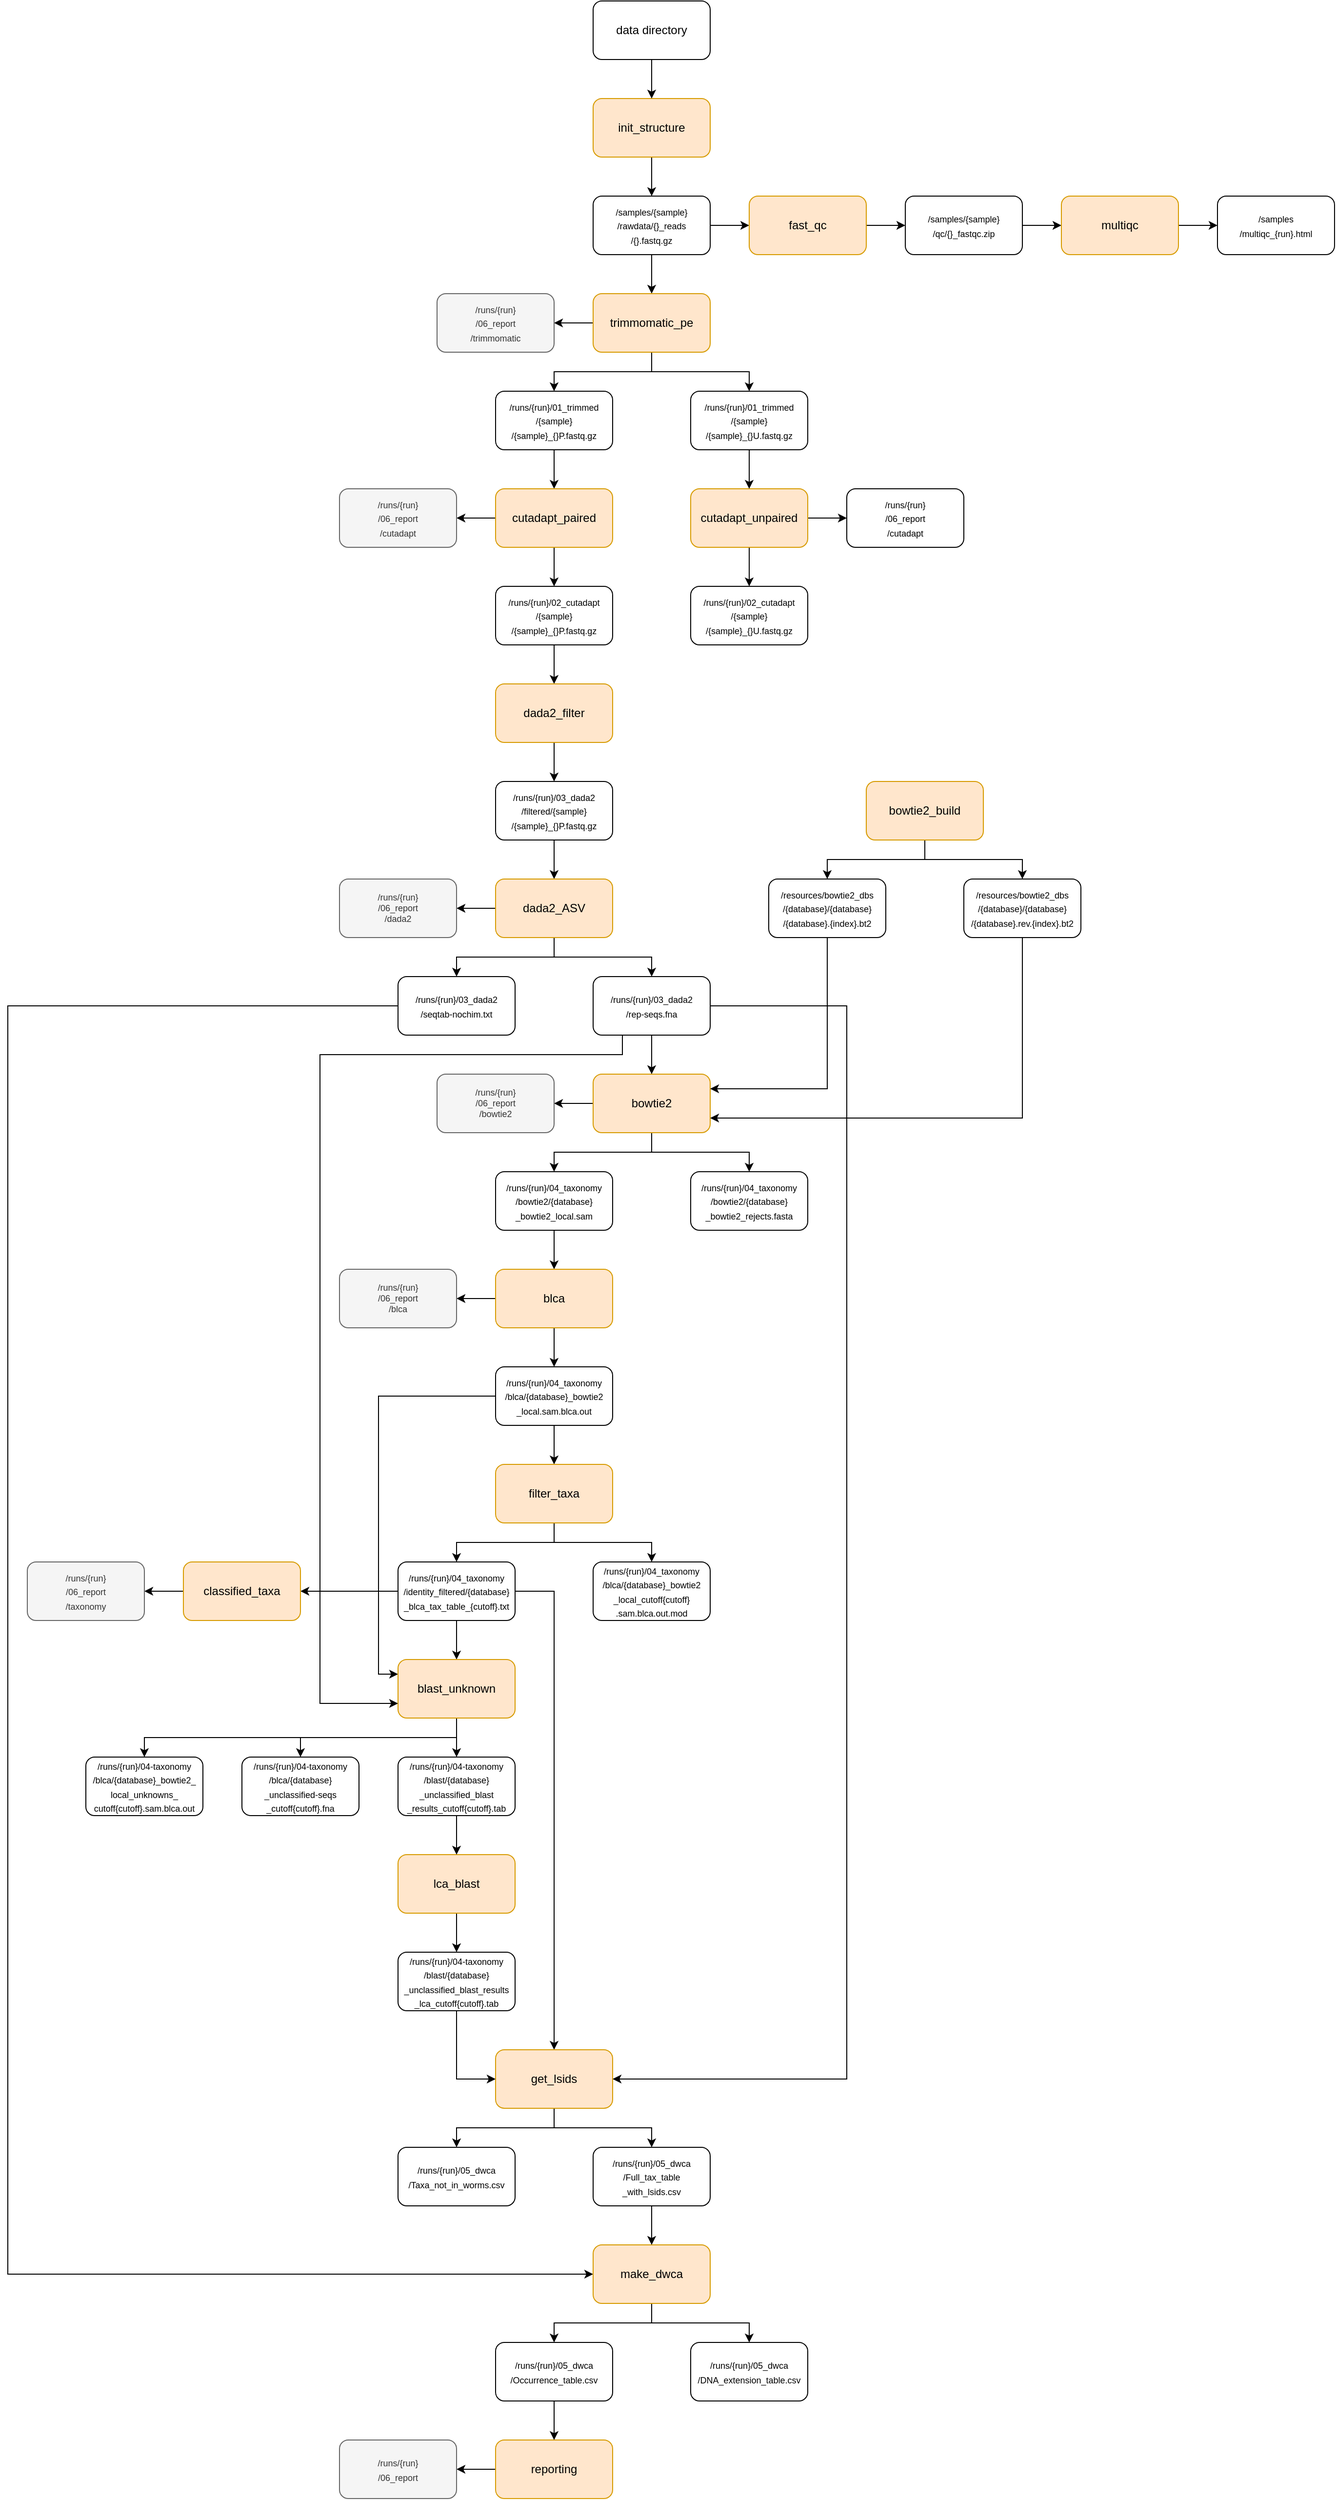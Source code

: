 <mxfile version="20.3.0" type="device"><diagram id="ftIVpdSop07Rvwbks5K7" name="Page-1"><mxGraphModel dx="3125" dy="1148" grid="1" gridSize="10" guides="1" tooltips="1" connect="1" arrows="1" fold="1" page="1" pageScale="1" pageWidth="2339" pageHeight="3300" math="0" shadow="0"><root><mxCell id="0"/><mxCell id="1" parent="0"/><mxCell id="pwXqvUkwiRESxQuLAStF-6" style="edgeStyle=orthogonalEdgeStyle;rounded=0;orthogonalLoop=1;jettySize=auto;html=1;exitX=0.5;exitY=1;exitDx=0;exitDy=0;entryX=0.5;entryY=0;entryDx=0;entryDy=0;" parent="1" source="pwXqvUkwiRESxQuLAStF-1" target="pwXqvUkwiRESxQuLAStF-5" edge="1"><mxGeometry relative="1" as="geometry"/></mxCell><mxCell id="pwXqvUkwiRESxQuLAStF-1" value="init_structure" style="rounded=1;whiteSpace=wrap;html=1;fillColor=#ffe6cc;strokeColor=#d79b00;" parent="1" vertex="1"><mxGeometry x="480" y="140" width="120" height="60" as="geometry"/></mxCell><mxCell id="pwXqvUkwiRESxQuLAStF-4" style="edgeStyle=orthogonalEdgeStyle;rounded=0;orthogonalLoop=1;jettySize=auto;html=1;exitX=0.5;exitY=1;exitDx=0;exitDy=0;entryX=0.5;entryY=0;entryDx=0;entryDy=0;" parent="1" source="pwXqvUkwiRESxQuLAStF-3" target="pwXqvUkwiRESxQuLAStF-1" edge="1"><mxGeometry relative="1" as="geometry"/></mxCell><mxCell id="pwXqvUkwiRESxQuLAStF-3" value="data directory" style="rounded=1;whiteSpace=wrap;html=1;" parent="1" vertex="1"><mxGeometry x="480" y="40" width="120" height="60" as="geometry"/></mxCell><mxCell id="pwXqvUkwiRESxQuLAStF-8" style="edgeStyle=orthogonalEdgeStyle;rounded=0;orthogonalLoop=1;jettySize=auto;html=1;exitX=1;exitY=0.5;exitDx=0;exitDy=0;entryX=0;entryY=0.5;entryDx=0;entryDy=0;" parent="1" source="pwXqvUkwiRESxQuLAStF-5" target="pwXqvUkwiRESxQuLAStF-7" edge="1"><mxGeometry relative="1" as="geometry"/></mxCell><mxCell id="pwXqvUkwiRESxQuLAStF-18" style="edgeStyle=orthogonalEdgeStyle;rounded=0;orthogonalLoop=1;jettySize=auto;html=1;exitX=0.5;exitY=1;exitDx=0;exitDy=0;entryX=0.5;entryY=0;entryDx=0;entryDy=0;" parent="1" source="pwXqvUkwiRESxQuLAStF-5" target="pwXqvUkwiRESxQuLAStF-17" edge="1"><mxGeometry relative="1" as="geometry"/></mxCell><mxCell id="pwXqvUkwiRESxQuLAStF-5" value="&lt;font style=&quot;font-size: 9px;&quot;&gt;/samples/{sample}&lt;br&gt;/rawdata/{}_reads&lt;br&gt;/{}.fastq.gz&lt;br&gt;&lt;/font&gt;" style="rounded=1;whiteSpace=wrap;html=1;" parent="1" vertex="1"><mxGeometry x="480" y="240" width="120" height="60" as="geometry"/></mxCell><mxCell id="pwXqvUkwiRESxQuLAStF-10" style="edgeStyle=orthogonalEdgeStyle;rounded=0;orthogonalLoop=1;jettySize=auto;html=1;exitX=1;exitY=0.5;exitDx=0;exitDy=0;entryX=0;entryY=0.5;entryDx=0;entryDy=0;" parent="1" source="pwXqvUkwiRESxQuLAStF-7" target="pwXqvUkwiRESxQuLAStF-9" edge="1"><mxGeometry relative="1" as="geometry"/></mxCell><mxCell id="pwXqvUkwiRESxQuLAStF-7" value="fast_qc" style="rounded=1;whiteSpace=wrap;html=1;fillColor=#ffe6cc;strokeColor=#d79b00;" parent="1" vertex="1"><mxGeometry x="640" y="240" width="120" height="60" as="geometry"/></mxCell><mxCell id="pwXqvUkwiRESxQuLAStF-12" style="edgeStyle=orthogonalEdgeStyle;rounded=0;orthogonalLoop=1;jettySize=auto;html=1;exitX=1;exitY=0.5;exitDx=0;exitDy=0;entryX=0;entryY=0.5;entryDx=0;entryDy=0;" parent="1" source="pwXqvUkwiRESxQuLAStF-9" target="pwXqvUkwiRESxQuLAStF-11" edge="1"><mxGeometry relative="1" as="geometry"/></mxCell><mxCell id="pwXqvUkwiRESxQuLAStF-9" value="&lt;font style=&quot;font-size: 9px;&quot;&gt;/samples/{sample}&lt;br&gt;/qc/{}_fastqc.zip&lt;/font&gt;" style="rounded=1;whiteSpace=wrap;html=1;" parent="1" vertex="1"><mxGeometry x="800" y="240" width="120" height="60" as="geometry"/></mxCell><mxCell id="pwXqvUkwiRESxQuLAStF-16" style="edgeStyle=orthogonalEdgeStyle;rounded=0;orthogonalLoop=1;jettySize=auto;html=1;exitX=1;exitY=0.5;exitDx=0;exitDy=0;entryX=0;entryY=0.5;entryDx=0;entryDy=0;" parent="1" source="pwXqvUkwiRESxQuLAStF-11" target="pwXqvUkwiRESxQuLAStF-13" edge="1"><mxGeometry relative="1" as="geometry"/></mxCell><mxCell id="pwXqvUkwiRESxQuLAStF-11" value="multiqc" style="rounded=1;whiteSpace=wrap;html=1;fillColor=#ffe6cc;strokeColor=#d79b00;" parent="1" vertex="1"><mxGeometry x="960" y="240" width="120" height="60" as="geometry"/></mxCell><mxCell id="pwXqvUkwiRESxQuLAStF-13" value="&lt;font style=&quot;font-size: 9px;&quot;&gt;/samples&lt;br&gt;/multiqc_{run}.html&lt;/font&gt;" style="rounded=1;whiteSpace=wrap;html=1;" parent="1" vertex="1"><mxGeometry x="1120" y="240" width="120" height="60" as="geometry"/></mxCell><mxCell id="pwXqvUkwiRESxQuLAStF-20" style="edgeStyle=orthogonalEdgeStyle;rounded=0;orthogonalLoop=1;jettySize=auto;html=1;exitX=0.5;exitY=1;exitDx=0;exitDy=0;entryX=0.5;entryY=0;entryDx=0;entryDy=0;" parent="1" source="pwXqvUkwiRESxQuLAStF-17" target="pwXqvUkwiRESxQuLAStF-19" edge="1"><mxGeometry relative="1" as="geometry"/></mxCell><mxCell id="pwXqvUkwiRESxQuLAStF-22" style="edgeStyle=orthogonalEdgeStyle;rounded=0;orthogonalLoop=1;jettySize=auto;html=1;exitX=0;exitY=0.5;exitDx=0;exitDy=0;entryX=1;entryY=0.5;entryDx=0;entryDy=0;" parent="1" source="pwXqvUkwiRESxQuLAStF-17" target="pwXqvUkwiRESxQuLAStF-21" edge="1"><mxGeometry relative="1" as="geometry"/></mxCell><mxCell id="zPDTqEby4hd5RJzhuiAF-2" style="edgeStyle=orthogonalEdgeStyle;rounded=0;orthogonalLoop=1;jettySize=auto;html=1;exitX=0.5;exitY=1;exitDx=0;exitDy=0;entryX=0.5;entryY=0;entryDx=0;entryDy=0;fontSize=9;" edge="1" parent="1" source="pwXqvUkwiRESxQuLAStF-17" target="zPDTqEby4hd5RJzhuiAF-1"><mxGeometry relative="1" as="geometry"/></mxCell><mxCell id="pwXqvUkwiRESxQuLAStF-17" value="trimmomatic_pe" style="rounded=1;whiteSpace=wrap;html=1;fillColor=#ffe6cc;strokeColor=#d79b00;" parent="1" vertex="1"><mxGeometry x="480" y="340" width="120" height="60" as="geometry"/></mxCell><mxCell id="zPDTqEby4hd5RJzhuiAF-3" style="edgeStyle=orthogonalEdgeStyle;rounded=0;orthogonalLoop=1;jettySize=auto;html=1;exitX=0.5;exitY=1;exitDx=0;exitDy=0;entryX=0.5;entryY=0;entryDx=0;entryDy=0;fontSize=9;" edge="1" parent="1" source="pwXqvUkwiRESxQuLAStF-19" target="pwXqvUkwiRESxQuLAStF-23"><mxGeometry relative="1" as="geometry"/></mxCell><mxCell id="pwXqvUkwiRESxQuLAStF-19" value="&lt;font style=&quot;font-size: 9px;&quot;&gt;/runs/{run}/01_trimmed&lt;br&gt;/{sample}&lt;br&gt;/{sample}_{}P.fastq.gz&lt;/font&gt;" style="rounded=1;whiteSpace=wrap;html=1;" parent="1" vertex="1"><mxGeometry x="380" y="440" width="120" height="60" as="geometry"/></mxCell><mxCell id="pwXqvUkwiRESxQuLAStF-21" value="&lt;font style=&quot;font-size: 9px;&quot;&gt;/runs/{run}&lt;br&gt;/06_report&lt;br&gt;/trimmomatic&lt;/font&gt;" style="rounded=1;whiteSpace=wrap;html=1;fillColor=#f5f5f5;fontColor=#333333;strokeColor=#666666;" parent="1" vertex="1"><mxGeometry x="320" y="340" width="120" height="60" as="geometry"/></mxCell><mxCell id="pwXqvUkwiRESxQuLAStF-26" style="edgeStyle=orthogonalEdgeStyle;rounded=0;orthogonalLoop=1;jettySize=auto;html=1;exitX=0.5;exitY=1;exitDx=0;exitDy=0;entryX=0.5;entryY=0;entryDx=0;entryDy=0;" parent="1" source="pwXqvUkwiRESxQuLAStF-23" target="pwXqvUkwiRESxQuLAStF-25" edge="1"><mxGeometry relative="1" as="geometry"/></mxCell><mxCell id="pwXqvUkwiRESxQuLAStF-28" style="edgeStyle=orthogonalEdgeStyle;rounded=0;orthogonalLoop=1;jettySize=auto;html=1;exitX=0;exitY=0.5;exitDx=0;exitDy=0;entryX=1;entryY=0.5;entryDx=0;entryDy=0;" parent="1" source="pwXqvUkwiRESxQuLAStF-23" target="pwXqvUkwiRESxQuLAStF-27" edge="1"><mxGeometry relative="1" as="geometry"/></mxCell><mxCell id="pwXqvUkwiRESxQuLAStF-23" value="cutadapt_paired" style="rounded=1;whiteSpace=wrap;html=1;fillColor=#ffe6cc;strokeColor=#d79b00;" parent="1" vertex="1"><mxGeometry x="380" y="540" width="120" height="60" as="geometry"/></mxCell><mxCell id="pwXqvUkwiRESxQuLAStF-38" style="edgeStyle=orthogonalEdgeStyle;rounded=0;orthogonalLoop=1;jettySize=auto;html=1;exitX=0.5;exitY=1;exitDx=0;exitDy=0;entryX=0.5;entryY=0;entryDx=0;entryDy=0;" parent="1" source="pwXqvUkwiRESxQuLAStF-25" target="pwXqvUkwiRESxQuLAStF-37" edge="1"><mxGeometry relative="1" as="geometry"/></mxCell><mxCell id="pwXqvUkwiRESxQuLAStF-25" value="&lt;font style=&quot;font-size: 9px;&quot;&gt;/runs/{run}/02_cutadapt&lt;br&gt;/{sample}&lt;br&gt;/{sample}_{}P.fastq.gz&lt;br&gt;&lt;/font&gt;" style="rounded=1;whiteSpace=wrap;html=1;" parent="1" vertex="1"><mxGeometry x="380" y="640" width="120" height="60" as="geometry"/></mxCell><mxCell id="pwXqvUkwiRESxQuLAStF-27" value="&lt;font style=&quot;font-size: 9px;&quot;&gt;/runs/{run}&lt;br&gt;/06_report&lt;br&gt;/cutadapt&lt;/font&gt;" style="rounded=1;whiteSpace=wrap;html=1;fillColor=#f5f5f5;fontColor=#333333;strokeColor=#666666;" parent="1" vertex="1"><mxGeometry x="220" y="540" width="120" height="60" as="geometry"/></mxCell><mxCell id="pwXqvUkwiRESxQuLAStF-33" style="edgeStyle=orthogonalEdgeStyle;rounded=0;orthogonalLoop=1;jettySize=auto;html=1;exitX=1;exitY=0.5;exitDx=0;exitDy=0;entryX=0;entryY=0.5;entryDx=0;entryDy=0;" parent="1" source="pwXqvUkwiRESxQuLAStF-29" target="pwXqvUkwiRESxQuLAStF-32" edge="1"><mxGeometry relative="1" as="geometry"/></mxCell><mxCell id="pwXqvUkwiRESxQuLAStF-36" style="edgeStyle=orthogonalEdgeStyle;rounded=0;orthogonalLoop=1;jettySize=auto;html=1;exitX=0.5;exitY=1;exitDx=0;exitDy=0;entryX=0.5;entryY=0;entryDx=0;entryDy=0;" parent="1" source="pwXqvUkwiRESxQuLAStF-29" target="pwXqvUkwiRESxQuLAStF-35" edge="1"><mxGeometry relative="1" as="geometry"/></mxCell><mxCell id="pwXqvUkwiRESxQuLAStF-29" value="cutadapt_unpaired" style="rounded=1;whiteSpace=wrap;html=1;fillColor=#ffe6cc;strokeColor=#d79b00;" parent="1" vertex="1"><mxGeometry x="580" y="540" width="120" height="60" as="geometry"/></mxCell><mxCell id="pwXqvUkwiRESxQuLAStF-32" value="&lt;font style=&quot;font-size: 9px;&quot;&gt;/runs/{run}&lt;br&gt;/06_report&lt;br&gt;/cutadapt&lt;/font&gt;" style="rounded=1;whiteSpace=wrap;html=1;" parent="1" vertex="1"><mxGeometry x="740" y="540" width="120" height="60" as="geometry"/></mxCell><mxCell id="pwXqvUkwiRESxQuLAStF-35" value="&lt;span style=&quot;font-size: 9px;&quot;&gt;/runs/{run}/02_cutadapt&lt;/span&gt;&lt;br style=&quot;font-size: 9px;&quot;&gt;&lt;span style=&quot;font-size: 9px;&quot;&gt;/{sample}&lt;/span&gt;&lt;br style=&quot;font-size: 9px;&quot;&gt;&lt;span style=&quot;font-size: 9px;&quot;&gt;/{sample}_{}U.fastq.gz&lt;/span&gt;" style="rounded=1;whiteSpace=wrap;html=1;" parent="1" vertex="1"><mxGeometry x="580" y="640" width="120" height="60" as="geometry"/></mxCell><mxCell id="pwXqvUkwiRESxQuLAStF-41" style="edgeStyle=orthogonalEdgeStyle;rounded=0;orthogonalLoop=1;jettySize=auto;html=1;exitX=0.5;exitY=1;exitDx=0;exitDy=0;entryX=0.5;entryY=0;entryDx=0;entryDy=0;" parent="1" source="pwXqvUkwiRESxQuLAStF-37" target="pwXqvUkwiRESxQuLAStF-39" edge="1"><mxGeometry relative="1" as="geometry"/></mxCell><mxCell id="pwXqvUkwiRESxQuLAStF-37" value="dada2_filter" style="rounded=1;whiteSpace=wrap;html=1;fillColor=#ffe6cc;strokeColor=#d79b00;" parent="1" vertex="1"><mxGeometry x="380" y="740" width="120" height="60" as="geometry"/></mxCell><mxCell id="pwXqvUkwiRESxQuLAStF-43" style="edgeStyle=orthogonalEdgeStyle;rounded=0;orthogonalLoop=1;jettySize=auto;html=1;exitX=0.5;exitY=1;exitDx=0;exitDy=0;entryX=0.5;entryY=0;entryDx=0;entryDy=0;" parent="1" source="pwXqvUkwiRESxQuLAStF-39" target="pwXqvUkwiRESxQuLAStF-42" edge="1"><mxGeometry relative="1" as="geometry"/></mxCell><mxCell id="pwXqvUkwiRESxQuLAStF-39" value="&lt;font style=&quot;font-size: 9px;&quot;&gt;/runs/{run}/03_dada2&lt;br&gt;/filtered/{sample}&lt;br&gt;/{sample}_{}P.fastq.gz&lt;br&gt;&lt;/font&gt;" style="rounded=1;whiteSpace=wrap;html=1;" parent="1" vertex="1"><mxGeometry x="380" y="840" width="120" height="60" as="geometry"/></mxCell><mxCell id="pwXqvUkwiRESxQuLAStF-45" style="edgeStyle=orthogonalEdgeStyle;rounded=0;orthogonalLoop=1;jettySize=auto;html=1;exitX=0.5;exitY=1;exitDx=0;exitDy=0;entryX=0.5;entryY=0;entryDx=0;entryDy=0;" parent="1" source="pwXqvUkwiRESxQuLAStF-42" target="pwXqvUkwiRESxQuLAStF-44" edge="1"><mxGeometry relative="1" as="geometry"/></mxCell><mxCell id="pwXqvUkwiRESxQuLAStF-47" style="edgeStyle=orthogonalEdgeStyle;rounded=0;orthogonalLoop=1;jettySize=auto;html=1;exitX=0;exitY=0.5;exitDx=0;exitDy=0;entryX=1;entryY=0.5;entryDx=0;entryDy=0;" parent="1" source="pwXqvUkwiRESxQuLAStF-42" target="pwXqvUkwiRESxQuLAStF-46" edge="1"><mxGeometry relative="1" as="geometry"/></mxCell><mxCell id="zPDTqEby4hd5RJzhuiAF-6" style="edgeStyle=orthogonalEdgeStyle;rounded=0;orthogonalLoop=1;jettySize=auto;html=1;exitX=0.5;exitY=1;exitDx=0;exitDy=0;entryX=0.5;entryY=0;entryDx=0;entryDy=0;fontSize=9;" edge="1" parent="1" source="pwXqvUkwiRESxQuLAStF-42" target="zPDTqEby4hd5RJzhuiAF-5"><mxGeometry relative="1" as="geometry"/></mxCell><mxCell id="pwXqvUkwiRESxQuLAStF-42" value="dada2_ASV" style="rounded=1;whiteSpace=wrap;html=1;fillColor=#ffe6cc;strokeColor=#d79b00;" parent="1" vertex="1"><mxGeometry x="380" y="940" width="120" height="60" as="geometry"/></mxCell><mxCell id="zPDTqEby4hd5RJzhuiAF-43" style="edgeStyle=orthogonalEdgeStyle;rounded=0;orthogonalLoop=1;jettySize=auto;html=1;exitX=0;exitY=0.5;exitDx=0;exitDy=0;entryX=0;entryY=0.5;entryDx=0;entryDy=0;fontSize=9;" edge="1" parent="1" source="pwXqvUkwiRESxQuLAStF-44" target="pwXqvUkwiRESxQuLAStF-88"><mxGeometry relative="1" as="geometry"><Array as="points"><mxPoint x="-120" y="1070"/><mxPoint x="-120" y="2370"/></Array></mxGeometry></mxCell><mxCell id="pwXqvUkwiRESxQuLAStF-44" value="&lt;font style=&quot;font-size: 9px;&quot;&gt;/runs/{run}/03_dada2&lt;br&gt;/seqtab-nochim.txt&lt;br&gt;&lt;/font&gt;" style="rounded=1;whiteSpace=wrap;html=1;" parent="1" vertex="1"><mxGeometry x="280" y="1040" width="120" height="60" as="geometry"/></mxCell><mxCell id="pwXqvUkwiRESxQuLAStF-46" value="/runs/{run}&lt;br style=&quot;font-size: 9px;&quot;&gt;/06_report&lt;br style=&quot;font-size: 9px;&quot;&gt;/dada2" style="rounded=1;whiteSpace=wrap;html=1;fillColor=#f5f5f5;fontColor=#333333;strokeColor=#666666;fontSize=9;" parent="1" vertex="1"><mxGeometry x="220" y="940" width="120" height="60" as="geometry"/></mxCell><mxCell id="pwXqvUkwiRESxQuLAStF-51" style="edgeStyle=orthogonalEdgeStyle;rounded=0;orthogonalLoop=1;jettySize=auto;html=1;exitX=0.5;exitY=1;exitDx=0;exitDy=0;entryX=0.5;entryY=0;entryDx=0;entryDy=0;" parent="1" source="pwXqvUkwiRESxQuLAStF-48" target="pwXqvUkwiRESxQuLAStF-50" edge="1"><mxGeometry relative="1" as="geometry"/></mxCell><mxCell id="pwXqvUkwiRESxQuLAStF-53" style="edgeStyle=orthogonalEdgeStyle;rounded=0;orthogonalLoop=1;jettySize=auto;html=1;exitX=0;exitY=0.5;exitDx=0;exitDy=0;entryX=1;entryY=0.5;entryDx=0;entryDy=0;" parent="1" source="pwXqvUkwiRESxQuLAStF-48" target="pwXqvUkwiRESxQuLAStF-52" edge="1"><mxGeometry relative="1" as="geometry"/></mxCell><mxCell id="zPDTqEby4hd5RJzhuiAF-16" style="edgeStyle=orthogonalEdgeStyle;rounded=0;orthogonalLoop=1;jettySize=auto;html=1;exitX=0.5;exitY=1;exitDx=0;exitDy=0;entryX=0.5;entryY=0;entryDx=0;entryDy=0;fontSize=9;" edge="1" parent="1" source="pwXqvUkwiRESxQuLAStF-48" target="zPDTqEby4hd5RJzhuiAF-15"><mxGeometry relative="1" as="geometry"/></mxCell><mxCell id="pwXqvUkwiRESxQuLAStF-48" value="bowtie2" style="rounded=1;whiteSpace=wrap;html=1;fillColor=#ffe6cc;strokeColor=#d79b00;" parent="1" vertex="1"><mxGeometry x="480" y="1140" width="120" height="60" as="geometry"/></mxCell><mxCell id="zPDTqEby4hd5RJzhuiAF-17" style="edgeStyle=orthogonalEdgeStyle;rounded=0;orthogonalLoop=1;jettySize=auto;html=1;exitX=0.5;exitY=1;exitDx=0;exitDy=0;entryX=0.5;entryY=0;entryDx=0;entryDy=0;fontSize=9;" edge="1" parent="1" source="pwXqvUkwiRESxQuLAStF-50" target="pwXqvUkwiRESxQuLAStF-56"><mxGeometry relative="1" as="geometry"/></mxCell><mxCell id="pwXqvUkwiRESxQuLAStF-50" value="&lt;font style=&quot;font-size: 9px;&quot;&gt;/runs/{run}/04_taxonomy&lt;br&gt;/bowtie2/{database}&lt;br&gt;_bowtie2_local.sam&lt;br&gt;&lt;/font&gt;" style="rounded=1;whiteSpace=wrap;html=1;" parent="1" vertex="1"><mxGeometry x="380" y="1240" width="120" height="60" as="geometry"/></mxCell><mxCell id="pwXqvUkwiRESxQuLAStF-52" value="/runs/{run}&lt;br style=&quot;font-size: 9px;&quot;&gt;/06_report&lt;br style=&quot;font-size: 9px;&quot;&gt;/bowtie2" style="rounded=1;whiteSpace=wrap;html=1;fillColor=#f5f5f5;fontColor=#333333;strokeColor=#666666;fontSize=9;" parent="1" vertex="1"><mxGeometry x="320" y="1140" width="120" height="60" as="geometry"/></mxCell><mxCell id="pwXqvUkwiRESxQuLAStF-59" style="edgeStyle=orthogonalEdgeStyle;rounded=0;orthogonalLoop=1;jettySize=auto;html=1;exitX=0.5;exitY=1;exitDx=0;exitDy=0;entryX=0.5;entryY=0;entryDx=0;entryDy=0;" parent="1" source="pwXqvUkwiRESxQuLAStF-56" target="pwXqvUkwiRESxQuLAStF-58" edge="1"><mxGeometry relative="1" as="geometry"/></mxCell><mxCell id="pwXqvUkwiRESxQuLAStF-61" style="edgeStyle=orthogonalEdgeStyle;rounded=0;orthogonalLoop=1;jettySize=auto;html=1;exitX=0;exitY=0.5;exitDx=0;exitDy=0;entryX=1;entryY=0.5;entryDx=0;entryDy=0;" parent="1" source="pwXqvUkwiRESxQuLAStF-56" target="pwXqvUkwiRESxQuLAStF-60" edge="1"><mxGeometry relative="1" as="geometry"/></mxCell><mxCell id="pwXqvUkwiRESxQuLAStF-56" value="blca" style="rounded=1;whiteSpace=wrap;html=1;fillColor=#ffe6cc;strokeColor=#d79b00;" parent="1" vertex="1"><mxGeometry x="380" y="1340" width="120" height="60" as="geometry"/></mxCell><mxCell id="pwXqvUkwiRESxQuLAStF-63" style="edgeStyle=orthogonalEdgeStyle;rounded=0;orthogonalLoop=1;jettySize=auto;html=1;exitX=0.5;exitY=1;exitDx=0;exitDy=0;entryX=0.5;entryY=0;entryDx=0;entryDy=0;" parent="1" source="pwXqvUkwiRESxQuLAStF-58" target="pwXqvUkwiRESxQuLAStF-62" edge="1"><mxGeometry relative="1" as="geometry"/></mxCell><mxCell id="zPDTqEby4hd5RJzhuiAF-20" style="edgeStyle=orthogonalEdgeStyle;rounded=0;orthogonalLoop=1;jettySize=auto;html=1;exitX=0;exitY=0.5;exitDx=0;exitDy=0;entryX=0;entryY=0.25;entryDx=0;entryDy=0;fontSize=9;" edge="1" parent="1" source="pwXqvUkwiRESxQuLAStF-58" target="pwXqvUkwiRESxQuLAStF-67"><mxGeometry relative="1" as="geometry"/></mxCell><mxCell id="pwXqvUkwiRESxQuLAStF-58" value="&lt;span style=&quot;font-size: 9px;&quot;&gt;/runs/{run}/04_taxonomy&lt;/span&gt;&lt;br style=&quot;font-size: 9px;&quot;&gt;&lt;span style=&quot;font-size: 9px;&quot;&gt;/blca/{database}&lt;/span&gt;&lt;span style=&quot;font-size: 9px;&quot;&gt;_bowtie2&lt;br&gt;_local.sam.blca.out&lt;/span&gt;" style="rounded=1;whiteSpace=wrap;html=1;" parent="1" vertex="1"><mxGeometry x="380" y="1440" width="120" height="60" as="geometry"/></mxCell><mxCell id="pwXqvUkwiRESxQuLAStF-60" value="/runs/{run}&lt;br style=&quot;font-size: 9px;&quot;&gt;/06_report&lt;br style=&quot;font-size: 9px;&quot;&gt;/blca" style="rounded=1;whiteSpace=wrap;html=1;fillColor=#f5f5f5;fontColor=#333333;strokeColor=#666666;fontSize=9;" parent="1" vertex="1"><mxGeometry x="220" y="1340" width="120" height="60" as="geometry"/></mxCell><mxCell id="pwXqvUkwiRESxQuLAStF-65" style="edgeStyle=orthogonalEdgeStyle;rounded=0;orthogonalLoop=1;jettySize=auto;html=1;exitX=0.5;exitY=1;exitDx=0;exitDy=0;entryX=0.5;entryY=0;entryDx=0;entryDy=0;" parent="1" source="pwXqvUkwiRESxQuLAStF-62" target="pwXqvUkwiRESxQuLAStF-64" edge="1"><mxGeometry relative="1" as="geometry"/></mxCell><mxCell id="zPDTqEby4hd5RJzhuiAF-19" style="edgeStyle=orthogonalEdgeStyle;rounded=0;orthogonalLoop=1;jettySize=auto;html=1;exitX=0.5;exitY=1;exitDx=0;exitDy=0;entryX=0.5;entryY=0;entryDx=0;entryDy=0;fontSize=9;" edge="1" parent="1" source="pwXqvUkwiRESxQuLAStF-62" target="zPDTqEby4hd5RJzhuiAF-18"><mxGeometry relative="1" as="geometry"/></mxCell><mxCell id="pwXqvUkwiRESxQuLAStF-62" value="filter_taxa" style="rounded=1;whiteSpace=wrap;html=1;fillColor=#ffe6cc;strokeColor=#d79b00;" parent="1" vertex="1"><mxGeometry x="380" y="1540" width="120" height="60" as="geometry"/></mxCell><mxCell id="zPDTqEby4hd5RJzhuiAF-21" style="edgeStyle=orthogonalEdgeStyle;rounded=0;orthogonalLoop=1;jettySize=auto;html=1;exitX=0.5;exitY=1;exitDx=0;exitDy=0;entryX=0.5;entryY=0;entryDx=0;entryDy=0;fontSize=9;" edge="1" parent="1" source="pwXqvUkwiRESxQuLAStF-64" target="pwXqvUkwiRESxQuLAStF-67"><mxGeometry relative="1" as="geometry"/></mxCell><mxCell id="zPDTqEby4hd5RJzhuiAF-33" style="edgeStyle=orthogonalEdgeStyle;rounded=0;orthogonalLoop=1;jettySize=auto;html=1;exitX=1;exitY=0.5;exitDx=0;exitDy=0;fontSize=9;entryX=0.5;entryY=0;entryDx=0;entryDy=0;" edge="1" parent="1" source="pwXqvUkwiRESxQuLAStF-64" target="pwXqvUkwiRESxQuLAStF-82"><mxGeometry relative="1" as="geometry"><Array as="points"><mxPoint x="440" y="1670"/></Array></mxGeometry></mxCell><mxCell id="zPDTqEby4hd5RJzhuiAF-34" style="edgeStyle=orthogonalEdgeStyle;rounded=0;orthogonalLoop=1;jettySize=auto;html=1;exitX=0;exitY=0.5;exitDx=0;exitDy=0;entryX=1;entryY=0.5;entryDx=0;entryDy=0;fontSize=9;" edge="1" parent="1" source="pwXqvUkwiRESxQuLAStF-64" target="pwXqvUkwiRESxQuLAStF-77"><mxGeometry relative="1" as="geometry"/></mxCell><mxCell id="pwXqvUkwiRESxQuLAStF-64" value="&lt;font style=&quot;font-size: 9px;&quot;&gt;/runs/{run}/04_taxonomy&lt;br&gt;/identity_filtered/{database}&lt;br&gt;_blca_tax_table_{cutoff}.txt&lt;br&gt;&lt;/font&gt;" style="rounded=1;whiteSpace=wrap;html=1;" parent="1" vertex="1"><mxGeometry x="280" y="1640" width="120" height="60" as="geometry"/></mxCell><mxCell id="zPDTqEby4hd5RJzhuiAF-26" style="edgeStyle=orthogonalEdgeStyle;rounded=0;orthogonalLoop=1;jettySize=auto;html=1;exitX=0.5;exitY=1;exitDx=0;exitDy=0;entryX=0.5;entryY=0;entryDx=0;entryDy=0;fontSize=9;" edge="1" parent="1" source="pwXqvUkwiRESxQuLAStF-67" target="zPDTqEby4hd5RJzhuiAF-23"><mxGeometry relative="1" as="geometry"/></mxCell><mxCell id="zPDTqEby4hd5RJzhuiAF-27" style="edgeStyle=orthogonalEdgeStyle;rounded=0;orthogonalLoop=1;jettySize=auto;html=1;exitX=0.5;exitY=1;exitDx=0;exitDy=0;entryX=0.5;entryY=0;entryDx=0;entryDy=0;fontSize=9;" edge="1" parent="1" source="pwXqvUkwiRESxQuLAStF-67" target="zPDTqEby4hd5RJzhuiAF-25"><mxGeometry relative="1" as="geometry"/></mxCell><mxCell id="zPDTqEby4hd5RJzhuiAF-28" style="edgeStyle=orthogonalEdgeStyle;rounded=0;orthogonalLoop=1;jettySize=auto;html=1;exitX=0.5;exitY=1;exitDx=0;exitDy=0;entryX=0.5;entryY=0;entryDx=0;entryDy=0;fontSize=9;" edge="1" parent="1" source="pwXqvUkwiRESxQuLAStF-67" target="zPDTqEby4hd5RJzhuiAF-24"><mxGeometry relative="1" as="geometry"/></mxCell><mxCell id="pwXqvUkwiRESxQuLAStF-67" value="blast_unknown" style="rounded=1;whiteSpace=wrap;html=1;fillColor=#ffe6cc;strokeColor=#d79b00;" parent="1" vertex="1"><mxGeometry x="280" y="1740" width="120" height="60" as="geometry"/></mxCell><mxCell id="zPDTqEby4hd5RJzhuiAF-31" style="edgeStyle=orthogonalEdgeStyle;rounded=0;orthogonalLoop=1;jettySize=auto;html=1;exitX=0.5;exitY=1;exitDx=0;exitDy=0;entryX=0.5;entryY=0;entryDx=0;entryDy=0;fontSize=9;" edge="1" parent="1" source="pwXqvUkwiRESxQuLAStF-74" target="zPDTqEby4hd5RJzhuiAF-30"><mxGeometry relative="1" as="geometry"/></mxCell><mxCell id="pwXqvUkwiRESxQuLAStF-74" value="lca_blast" style="rounded=1;whiteSpace=wrap;html=1;fillColor=#ffe6cc;strokeColor=#d79b00;" parent="1" vertex="1"><mxGeometry x="280" y="1940" width="120" height="60" as="geometry"/></mxCell><mxCell id="zPDTqEby4hd5RJzhuiAF-35" style="edgeStyle=orthogonalEdgeStyle;rounded=0;orthogonalLoop=1;jettySize=auto;html=1;exitX=0;exitY=0.5;exitDx=0;exitDy=0;entryX=1;entryY=0.5;entryDx=0;entryDy=0;fontSize=9;" edge="1" parent="1" source="pwXqvUkwiRESxQuLAStF-77" target="pwXqvUkwiRESxQuLAStF-80"><mxGeometry relative="1" as="geometry"/></mxCell><mxCell id="pwXqvUkwiRESxQuLAStF-77" value="classified_taxa" style="rounded=1;whiteSpace=wrap;html=1;fillColor=#ffe6cc;strokeColor=#d79b00;" parent="1" vertex="1"><mxGeometry x="60" y="1640" width="120" height="60" as="geometry"/></mxCell><mxCell id="pwXqvUkwiRESxQuLAStF-80" value="&lt;font style=&quot;font-size: 9px;&quot;&gt;/runs/{run}&lt;br&gt;/06_report&lt;br&gt;/taxonomy&lt;/font&gt;" style="rounded=1;whiteSpace=wrap;html=1;fillColor=#f5f5f5;fontColor=#333333;strokeColor=#666666;" parent="1" vertex="1"><mxGeometry x="-100" y="1640" width="120" height="60" as="geometry"/></mxCell><mxCell id="zPDTqEby4hd5RJzhuiAF-40" style="edgeStyle=orthogonalEdgeStyle;rounded=0;orthogonalLoop=1;jettySize=auto;html=1;exitX=0.5;exitY=1;exitDx=0;exitDy=0;entryX=0.5;entryY=0;entryDx=0;entryDy=0;fontSize=9;" edge="1" parent="1" source="pwXqvUkwiRESxQuLAStF-82" target="pwXqvUkwiRESxQuLAStF-86"><mxGeometry relative="1" as="geometry"/></mxCell><mxCell id="zPDTqEby4hd5RJzhuiAF-41" style="edgeStyle=orthogonalEdgeStyle;rounded=0;orthogonalLoop=1;jettySize=auto;html=1;exitX=0.5;exitY=1;exitDx=0;exitDy=0;entryX=0.5;entryY=0;entryDx=0;entryDy=0;fontSize=9;" edge="1" parent="1" source="pwXqvUkwiRESxQuLAStF-82" target="zPDTqEby4hd5RJzhuiAF-38"><mxGeometry relative="1" as="geometry"/></mxCell><mxCell id="pwXqvUkwiRESxQuLAStF-82" value="get_lsids" style="rounded=1;whiteSpace=wrap;html=1;fillColor=#ffe6cc;strokeColor=#d79b00;" parent="1" vertex="1"><mxGeometry x="380" y="2140" width="120" height="60" as="geometry"/></mxCell><mxCell id="pwXqvUkwiRESxQuLAStF-86" value="&lt;font style=&quot;font-size: 9px;&quot;&gt;/runs/{run}/05_dwca&lt;br&gt;/Taxa_not_in_worms.csv&lt;br&gt;&lt;/font&gt;" style="rounded=1;whiteSpace=wrap;html=1;" parent="1" vertex="1"><mxGeometry x="280" y="2240" width="120" height="60" as="geometry"/></mxCell><mxCell id="zPDTqEby4hd5RJzhuiAF-46" style="edgeStyle=orthogonalEdgeStyle;rounded=0;orthogonalLoop=1;jettySize=auto;html=1;exitX=0.5;exitY=1;exitDx=0;exitDy=0;entryX=0.5;entryY=0;entryDx=0;entryDy=0;fontSize=9;" edge="1" parent="1" source="pwXqvUkwiRESxQuLAStF-88" target="zPDTqEby4hd5RJzhuiAF-44"><mxGeometry relative="1" as="geometry"/></mxCell><mxCell id="zPDTqEby4hd5RJzhuiAF-47" style="edgeStyle=orthogonalEdgeStyle;rounded=0;orthogonalLoop=1;jettySize=auto;html=1;exitX=0.5;exitY=1;exitDx=0;exitDy=0;entryX=0.5;entryY=0;entryDx=0;entryDy=0;fontSize=9;" edge="1" parent="1" source="pwXqvUkwiRESxQuLAStF-88" target="zPDTqEby4hd5RJzhuiAF-45"><mxGeometry relative="1" as="geometry"/></mxCell><mxCell id="pwXqvUkwiRESxQuLAStF-88" value="make_dwca" style="rounded=1;whiteSpace=wrap;html=1;fillColor=#ffe6cc;strokeColor=#d79b00;" parent="1" vertex="1"><mxGeometry x="480" y="2340" width="120" height="60" as="geometry"/></mxCell><mxCell id="zPDTqEby4hd5RJzhuiAF-48" style="edgeStyle=orthogonalEdgeStyle;rounded=0;orthogonalLoop=1;jettySize=auto;html=1;exitX=0;exitY=0.5;exitDx=0;exitDy=0;entryX=1;entryY=0.5;entryDx=0;entryDy=0;fontSize=9;" edge="1" parent="1" source="pwXqvUkwiRESxQuLAStF-92" target="pwXqvUkwiRESxQuLAStF-94"><mxGeometry relative="1" as="geometry"/></mxCell><mxCell id="pwXqvUkwiRESxQuLAStF-92" value="reporting" style="rounded=1;whiteSpace=wrap;html=1;fillColor=#ffe6cc;strokeColor=#d79b00;" parent="1" vertex="1"><mxGeometry x="380" y="2540" width="120" height="60" as="geometry"/></mxCell><mxCell id="pwXqvUkwiRESxQuLAStF-94" value="&lt;font style=&quot;font-size: 9px;&quot;&gt;/runs/{run}&lt;br&gt;/06_report&lt;/font&gt;" style="rounded=1;whiteSpace=wrap;html=1;fillColor=#f5f5f5;fontColor=#333333;strokeColor=#666666;" parent="1" vertex="1"><mxGeometry x="220" y="2540" width="120" height="60" as="geometry"/></mxCell><mxCell id="zPDTqEby4hd5RJzhuiAF-4" style="edgeStyle=orthogonalEdgeStyle;rounded=0;orthogonalLoop=1;jettySize=auto;html=1;exitX=0.5;exitY=1;exitDx=0;exitDy=0;entryX=0.5;entryY=0;entryDx=0;entryDy=0;fontSize=9;" edge="1" parent="1" source="zPDTqEby4hd5RJzhuiAF-1" target="pwXqvUkwiRESxQuLAStF-29"><mxGeometry relative="1" as="geometry"/></mxCell><mxCell id="zPDTqEby4hd5RJzhuiAF-1" value="&lt;font style=&quot;font-size: 9px;&quot;&gt;/runs/{run}/01_trimmed&lt;br&gt;/{sample}&lt;br&gt;/{sample}_{}U.fastq.gz&lt;/font&gt;" style="rounded=1;whiteSpace=wrap;html=1;" vertex="1" parent="1"><mxGeometry x="580" y="440" width="120" height="60" as="geometry"/></mxCell><mxCell id="zPDTqEby4hd5RJzhuiAF-12" style="edgeStyle=orthogonalEdgeStyle;rounded=0;orthogonalLoop=1;jettySize=auto;html=1;exitX=0.5;exitY=1;exitDx=0;exitDy=0;entryX=0.5;entryY=0;entryDx=0;entryDy=0;fontSize=9;" edge="1" parent="1" source="zPDTqEby4hd5RJzhuiAF-5" target="pwXqvUkwiRESxQuLAStF-48"><mxGeometry relative="1" as="geometry"/></mxCell><mxCell id="zPDTqEby4hd5RJzhuiAF-22" style="edgeStyle=orthogonalEdgeStyle;rounded=0;orthogonalLoop=1;jettySize=auto;html=1;exitX=0.25;exitY=1;exitDx=0;exitDy=0;entryX=0;entryY=0.75;entryDx=0;entryDy=0;fontSize=9;" edge="1" parent="1" source="zPDTqEby4hd5RJzhuiAF-5" target="pwXqvUkwiRESxQuLAStF-67"><mxGeometry relative="1" as="geometry"><Array as="points"><mxPoint x="510" y="1120"/><mxPoint x="200" y="1120"/><mxPoint x="200" y="1785"/></Array></mxGeometry></mxCell><mxCell id="zPDTqEby4hd5RJzhuiAF-36" style="edgeStyle=orthogonalEdgeStyle;rounded=0;orthogonalLoop=1;jettySize=auto;html=1;exitX=1;exitY=0.5;exitDx=0;exitDy=0;entryX=1;entryY=0.5;entryDx=0;entryDy=0;fontSize=9;" edge="1" parent="1" source="zPDTqEby4hd5RJzhuiAF-5" target="pwXqvUkwiRESxQuLAStF-82"><mxGeometry relative="1" as="geometry"><Array as="points"><mxPoint x="740" y="1070"/><mxPoint x="740" y="2170"/></Array></mxGeometry></mxCell><mxCell id="zPDTqEby4hd5RJzhuiAF-5" value="&lt;font style=&quot;font-size: 9px;&quot;&gt;/runs/{run}/03_dada2&lt;br&gt;/rep-seqs.fna&lt;br&gt;&lt;/font&gt;" style="rounded=1;whiteSpace=wrap;html=1;" vertex="1" parent="1"><mxGeometry x="480" y="1040" width="120" height="60" as="geometry"/></mxCell><mxCell id="zPDTqEby4hd5RJzhuiAF-10" style="edgeStyle=orthogonalEdgeStyle;rounded=0;orthogonalLoop=1;jettySize=auto;html=1;exitX=0.5;exitY=1;exitDx=0;exitDy=0;entryX=0.5;entryY=0;entryDx=0;entryDy=0;fontSize=9;" edge="1" parent="1" source="zPDTqEby4hd5RJzhuiAF-7" target="zPDTqEby4hd5RJzhuiAF-9"><mxGeometry relative="1" as="geometry"/></mxCell><mxCell id="zPDTqEby4hd5RJzhuiAF-11" style="edgeStyle=orthogonalEdgeStyle;rounded=0;orthogonalLoop=1;jettySize=auto;html=1;exitX=0.5;exitY=1;exitDx=0;exitDy=0;entryX=0.5;entryY=0;entryDx=0;entryDy=0;fontSize=9;" edge="1" parent="1" source="zPDTqEby4hd5RJzhuiAF-7" target="zPDTqEby4hd5RJzhuiAF-8"><mxGeometry relative="1" as="geometry"/></mxCell><mxCell id="zPDTqEby4hd5RJzhuiAF-7" value="bowtie2_build" style="rounded=1;whiteSpace=wrap;html=1;fillColor=#ffe6cc;strokeColor=#d79b00;" vertex="1" parent="1"><mxGeometry x="760" y="840" width="120" height="60" as="geometry"/></mxCell><mxCell id="zPDTqEby4hd5RJzhuiAF-14" style="edgeStyle=orthogonalEdgeStyle;rounded=0;orthogonalLoop=1;jettySize=auto;html=1;exitX=0.5;exitY=1;exitDx=0;exitDy=0;entryX=1;entryY=0.75;entryDx=0;entryDy=0;fontSize=9;" edge="1" parent="1" source="zPDTqEby4hd5RJzhuiAF-8" target="pwXqvUkwiRESxQuLAStF-48"><mxGeometry relative="1" as="geometry"/></mxCell><mxCell id="zPDTqEby4hd5RJzhuiAF-8" value="&lt;font style=&quot;font-size: 9px;&quot;&gt;/resources/bowtie2_dbs&lt;br&gt;/{database}/{database}&lt;br&gt;/{database}.rev.{index}.bt2&lt;br&gt;&lt;/font&gt;" style="rounded=1;whiteSpace=wrap;html=1;" vertex="1" parent="1"><mxGeometry x="860" y="940" width="120" height="60" as="geometry"/></mxCell><mxCell id="zPDTqEby4hd5RJzhuiAF-13" style="edgeStyle=orthogonalEdgeStyle;rounded=0;orthogonalLoop=1;jettySize=auto;html=1;exitX=0.5;exitY=1;exitDx=0;exitDy=0;entryX=1;entryY=0.25;entryDx=0;entryDy=0;fontSize=9;" edge="1" parent="1" source="zPDTqEby4hd5RJzhuiAF-9" target="pwXqvUkwiRESxQuLAStF-48"><mxGeometry relative="1" as="geometry"/></mxCell><mxCell id="zPDTqEby4hd5RJzhuiAF-9" value="&lt;font style=&quot;font-size: 9px;&quot;&gt;/resources/bowtie2_dbs&lt;br&gt;/{database}/{database}&lt;br&gt;/{database}.{index}.bt2&lt;br&gt;&lt;/font&gt;" style="rounded=1;whiteSpace=wrap;html=1;" vertex="1" parent="1"><mxGeometry x="660" y="940" width="120" height="60" as="geometry"/></mxCell><mxCell id="zPDTqEby4hd5RJzhuiAF-15" value="&lt;font style=&quot;font-size: 9px;&quot;&gt;/runs/{run}/04_taxonomy&lt;br&gt;/bowtie2/{database}&lt;br&gt;_bowtie2_rejects.fasta&lt;br&gt;&lt;/font&gt;" style="rounded=1;whiteSpace=wrap;html=1;" vertex="1" parent="1"><mxGeometry x="580" y="1240" width="120" height="60" as="geometry"/></mxCell><mxCell id="zPDTqEby4hd5RJzhuiAF-18" value="&lt;font style=&quot;font-size: 9px;&quot;&gt;/runs/{run}/04_taxonomy&lt;br&gt;/blca/{database}_bowtie2&lt;br&gt;_local_cutoff{cutoff}&lt;br&gt;.sam.blca.out.mod&lt;br&gt;&lt;/font&gt;" style="rounded=1;whiteSpace=wrap;html=1;" vertex="1" parent="1"><mxGeometry x="480" y="1640" width="120" height="60" as="geometry"/></mxCell><mxCell id="zPDTqEby4hd5RJzhuiAF-23" value="&lt;font style=&quot;font-size: 9px;&quot;&gt;/runs/{run}/04-taxonomy&lt;br&gt;/blca/{database}_bowtie2_&lt;br&gt;local_unknowns_&lt;br&gt;cutoff{cutoff}.sam.blca.out&lt;/font&gt;" style="rounded=1;whiteSpace=wrap;html=1;" vertex="1" parent="1"><mxGeometry x="-40" y="1840" width="120" height="60" as="geometry"/></mxCell><mxCell id="zPDTqEby4hd5RJzhuiAF-24" value="&lt;font style=&quot;font-size: 9px;&quot;&gt;/runs/{run}/04-taxonomy&lt;br&gt;/blca/{database}&lt;br&gt;_unclassified-seqs&lt;br&gt;_cutoff{cutoff}.fna&lt;/font&gt;" style="rounded=1;whiteSpace=wrap;html=1;" vertex="1" parent="1"><mxGeometry x="120" y="1840" width="120" height="60" as="geometry"/></mxCell><mxCell id="zPDTqEby4hd5RJzhuiAF-29" style="edgeStyle=orthogonalEdgeStyle;rounded=0;orthogonalLoop=1;jettySize=auto;html=1;exitX=0.5;exitY=1;exitDx=0;exitDy=0;entryX=0.5;entryY=0;entryDx=0;entryDy=0;fontSize=9;" edge="1" parent="1" source="zPDTqEby4hd5RJzhuiAF-25" target="pwXqvUkwiRESxQuLAStF-74"><mxGeometry relative="1" as="geometry"/></mxCell><mxCell id="zPDTqEby4hd5RJzhuiAF-25" value="&lt;font style=&quot;font-size: 9px;&quot;&gt;/runs/{run}/04-taxonomy&lt;br&gt;/blast/{database}&lt;br&gt;_unclassified_blast&lt;br&gt;_results_cutoff{cutoff}.tab&lt;/font&gt;" style="rounded=1;whiteSpace=wrap;html=1;" vertex="1" parent="1"><mxGeometry x="280" y="1840" width="120" height="60" as="geometry"/></mxCell><mxCell id="zPDTqEby4hd5RJzhuiAF-37" style="edgeStyle=orthogonalEdgeStyle;rounded=0;orthogonalLoop=1;jettySize=auto;html=1;exitX=0.5;exitY=1;exitDx=0;exitDy=0;entryX=0;entryY=0.5;entryDx=0;entryDy=0;fontSize=9;" edge="1" parent="1" source="zPDTqEby4hd5RJzhuiAF-30" target="pwXqvUkwiRESxQuLAStF-82"><mxGeometry relative="1" as="geometry"/></mxCell><mxCell id="zPDTqEby4hd5RJzhuiAF-30" value="&lt;font style=&quot;font-size: 9px;&quot;&gt;/runs/{run}/04-taxonomy&lt;br&gt;/blast/{database}&lt;br&gt;_unclassified_blast_results&lt;br&gt;_lca_cutoff{cutoff}.tab&lt;/font&gt;" style="rounded=1;whiteSpace=wrap;html=1;" vertex="1" parent="1"><mxGeometry x="280" y="2040" width="120" height="60" as="geometry"/></mxCell><mxCell id="zPDTqEby4hd5RJzhuiAF-42" style="edgeStyle=orthogonalEdgeStyle;rounded=0;orthogonalLoop=1;jettySize=auto;html=1;exitX=0.5;exitY=1;exitDx=0;exitDy=0;entryX=0.5;entryY=0;entryDx=0;entryDy=0;fontSize=9;" edge="1" parent="1" source="zPDTqEby4hd5RJzhuiAF-38" target="pwXqvUkwiRESxQuLAStF-88"><mxGeometry relative="1" as="geometry"/></mxCell><mxCell id="zPDTqEby4hd5RJzhuiAF-38" value="&lt;font style=&quot;font-size: 9px;&quot;&gt;/runs/{run}/05_dwca&lt;br&gt;/Full_tax_table&lt;br&gt;_with_lsids.csv&lt;br&gt;&lt;/font&gt;" style="rounded=1;whiteSpace=wrap;html=1;" vertex="1" parent="1"><mxGeometry x="480" y="2240" width="120" height="60" as="geometry"/></mxCell><mxCell id="zPDTqEby4hd5RJzhuiAF-49" style="edgeStyle=orthogonalEdgeStyle;rounded=0;orthogonalLoop=1;jettySize=auto;html=1;exitX=0.5;exitY=1;exitDx=0;exitDy=0;entryX=0.5;entryY=0;entryDx=0;entryDy=0;fontSize=9;" edge="1" parent="1" source="zPDTqEby4hd5RJzhuiAF-44" target="pwXqvUkwiRESxQuLAStF-92"><mxGeometry relative="1" as="geometry"/></mxCell><mxCell id="zPDTqEby4hd5RJzhuiAF-44" value="&lt;font style=&quot;font-size: 9px;&quot;&gt;/runs/{run}/05_dwca&lt;br&gt;/Occurrence_table.csv&lt;br&gt;&lt;/font&gt;" style="rounded=1;whiteSpace=wrap;html=1;" vertex="1" parent="1"><mxGeometry x="380" y="2440" width="120" height="60" as="geometry"/></mxCell><mxCell id="zPDTqEby4hd5RJzhuiAF-45" value="&lt;font style=&quot;font-size: 9px;&quot;&gt;/runs/{run}/05_dwca&lt;br&gt;/DNA_extension_table.csv&lt;br&gt;&lt;/font&gt;" style="rounded=1;whiteSpace=wrap;html=1;" vertex="1" parent="1"><mxGeometry x="580" y="2440" width="120" height="60" as="geometry"/></mxCell></root></mxGraphModel></diagram></mxfile>